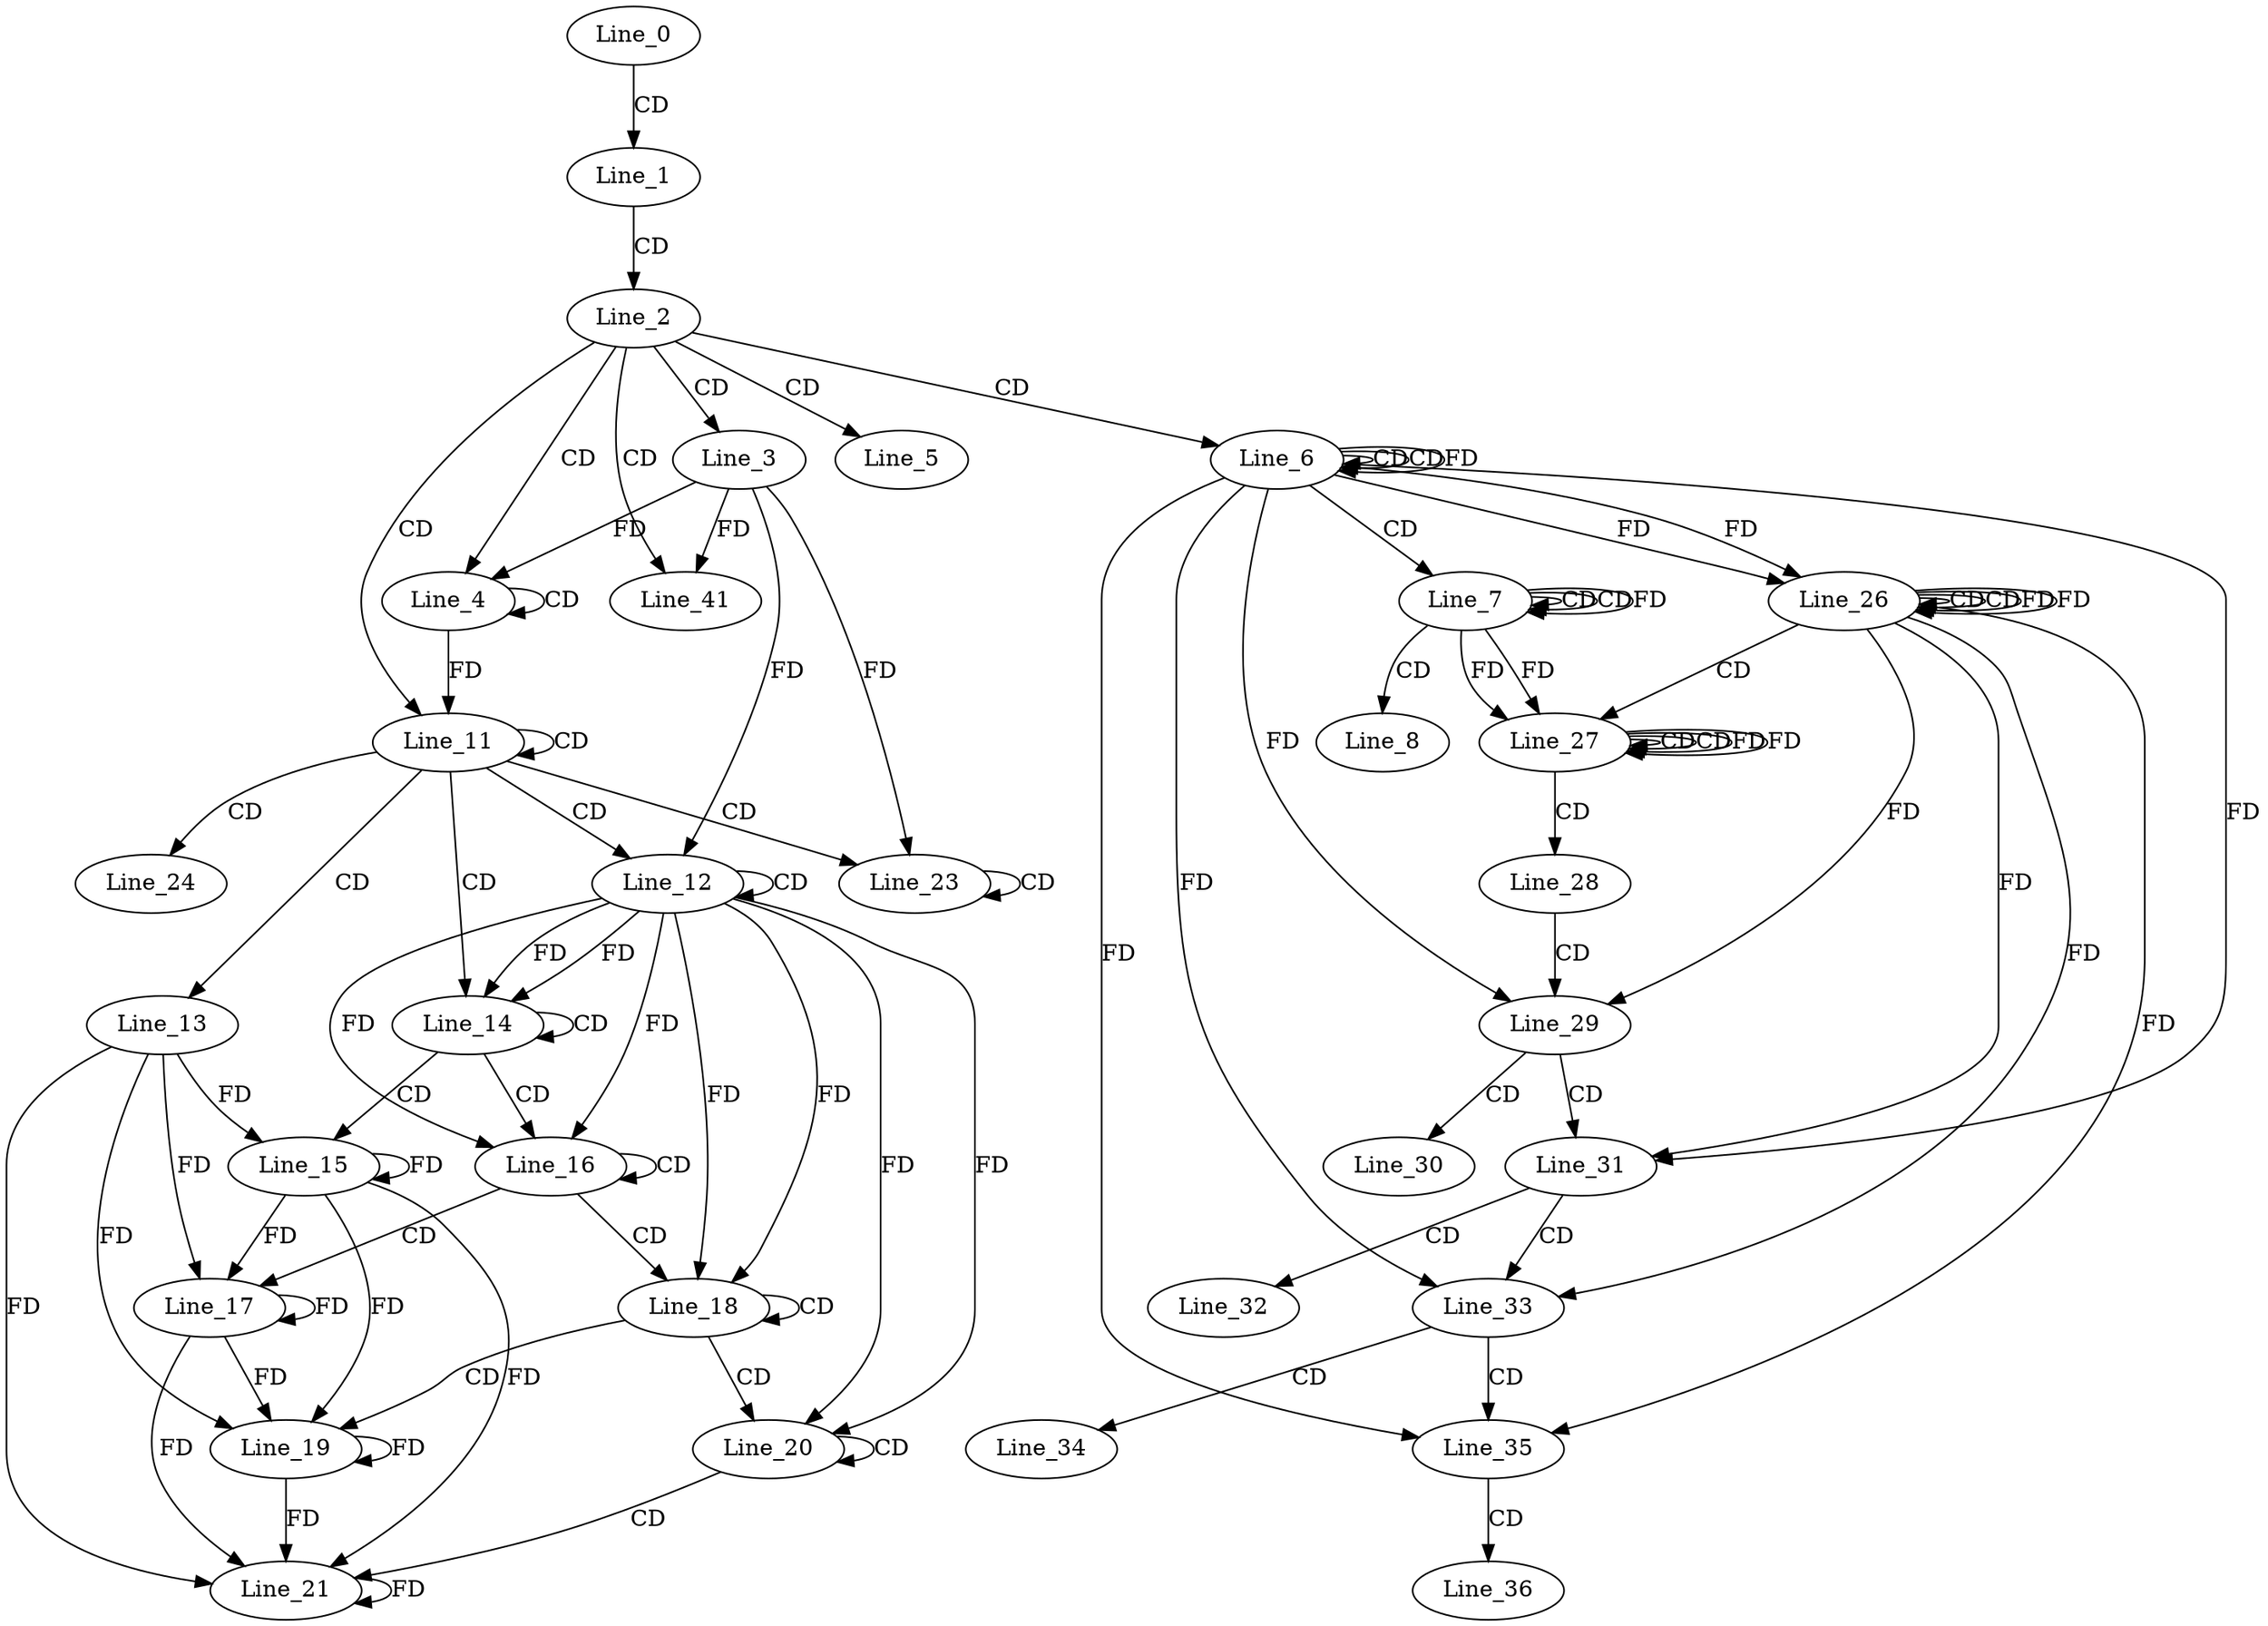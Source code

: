 digraph G {
  Line_0;
  Line_1;
  Line_2;
  Line_3;
  Line_4;
  Line_4;
  Line_5;
  Line_6;
  Line_6;
  Line_6;
  Line_7;
  Line_7;
  Line_7;
  Line_8;
  Line_11;
  Line_11;
  Line_12;
  Line_12;
  Line_13;
  Line_14;
  Line_14;
  Line_15;
  Line_16;
  Line_16;
  Line_17;
  Line_18;
  Line_18;
  Line_19;
  Line_20;
  Line_20;
  Line_21;
  Line_23;
  Line_23;
  Line_24;
  Line_26;
  Line_26;
  Line_26;
  Line_27;
  Line_27;
  Line_27;
  Line_28;
  Line_29;
  Line_30;
  Line_31;
  Line_32;
  Line_33;
  Line_34;
  Line_35;
  Line_36;
  Line_41;
  Line_0 -> Line_1 [ label="CD" ];
  Line_1 -> Line_2 [ label="CD" ];
  Line_2 -> Line_3 [ label="CD" ];
  Line_2 -> Line_4 [ label="CD" ];
  Line_4 -> Line_4 [ label="CD" ];
  Line_3 -> Line_4 [ label="FD" ];
  Line_2 -> Line_5 [ label="CD" ];
  Line_2 -> Line_6 [ label="CD" ];
  Line_6 -> Line_6 [ label="CD" ];
  Line_6 -> Line_6 [ label="CD" ];
  Line_6 -> Line_6 [ label="FD" ];
  Line_6 -> Line_7 [ label="CD" ];
  Line_7 -> Line_7 [ label="CD" ];
  Line_7 -> Line_7 [ label="CD" ];
  Line_7 -> Line_7 [ label="FD" ];
  Line_7 -> Line_8 [ label="CD" ];
  Line_2 -> Line_11 [ label="CD" ];
  Line_11 -> Line_11 [ label="CD" ];
  Line_4 -> Line_11 [ label="FD" ];
  Line_11 -> Line_12 [ label="CD" ];
  Line_12 -> Line_12 [ label="CD" ];
  Line_3 -> Line_12 [ label="FD" ];
  Line_11 -> Line_13 [ label="CD" ];
  Line_11 -> Line_14 [ label="CD" ];
  Line_12 -> Line_14 [ label="FD" ];
  Line_14 -> Line_14 [ label="CD" ];
  Line_12 -> Line_14 [ label="FD" ];
  Line_14 -> Line_15 [ label="CD" ];
  Line_13 -> Line_15 [ label="FD" ];
  Line_15 -> Line_15 [ label="FD" ];
  Line_14 -> Line_16 [ label="CD" ];
  Line_12 -> Line_16 [ label="FD" ];
  Line_16 -> Line_16 [ label="CD" ];
  Line_12 -> Line_16 [ label="FD" ];
  Line_16 -> Line_17 [ label="CD" ];
  Line_13 -> Line_17 [ label="FD" ];
  Line_15 -> Line_17 [ label="FD" ];
  Line_17 -> Line_17 [ label="FD" ];
  Line_16 -> Line_18 [ label="CD" ];
  Line_12 -> Line_18 [ label="FD" ];
  Line_18 -> Line_18 [ label="CD" ];
  Line_12 -> Line_18 [ label="FD" ];
  Line_18 -> Line_19 [ label="CD" ];
  Line_13 -> Line_19 [ label="FD" ];
  Line_15 -> Line_19 [ label="FD" ];
  Line_17 -> Line_19 [ label="FD" ];
  Line_19 -> Line_19 [ label="FD" ];
  Line_18 -> Line_20 [ label="CD" ];
  Line_12 -> Line_20 [ label="FD" ];
  Line_20 -> Line_20 [ label="CD" ];
  Line_12 -> Line_20 [ label="FD" ];
  Line_20 -> Line_21 [ label="CD" ];
  Line_13 -> Line_21 [ label="FD" ];
  Line_15 -> Line_21 [ label="FD" ];
  Line_17 -> Line_21 [ label="FD" ];
  Line_19 -> Line_21 [ label="FD" ];
  Line_21 -> Line_21 [ label="FD" ];
  Line_11 -> Line_23 [ label="CD" ];
  Line_23 -> Line_23 [ label="CD" ];
  Line_3 -> Line_23 [ label="FD" ];
  Line_11 -> Line_24 [ label="CD" ];
  Line_26 -> Line_26 [ label="CD" ];
  Line_6 -> Line_26 [ label="FD" ];
  Line_26 -> Line_26 [ label="CD" ];
  Line_26 -> Line_26 [ label="FD" ];
  Line_6 -> Line_26 [ label="FD" ];
  Line_26 -> Line_27 [ label="CD" ];
  Line_27 -> Line_27 [ label="CD" ];
  Line_7 -> Line_27 [ label="FD" ];
  Line_27 -> Line_27 [ label="CD" ];
  Line_27 -> Line_27 [ label="FD" ];
  Line_7 -> Line_27 [ label="FD" ];
  Line_27 -> Line_28 [ label="CD" ];
  Line_28 -> Line_29 [ label="CD" ];
  Line_26 -> Line_29 [ label="FD" ];
  Line_6 -> Line_29 [ label="FD" ];
  Line_29 -> Line_30 [ label="CD" ];
  Line_29 -> Line_31 [ label="CD" ];
  Line_26 -> Line_31 [ label="FD" ];
  Line_6 -> Line_31 [ label="FD" ];
  Line_31 -> Line_32 [ label="CD" ];
  Line_31 -> Line_33 [ label="CD" ];
  Line_26 -> Line_33 [ label="FD" ];
  Line_6 -> Line_33 [ label="FD" ];
  Line_33 -> Line_34 [ label="CD" ];
  Line_33 -> Line_35 [ label="CD" ];
  Line_26 -> Line_35 [ label="FD" ];
  Line_6 -> Line_35 [ label="FD" ];
  Line_35 -> Line_36 [ label="CD" ];
  Line_2 -> Line_41 [ label="CD" ];
  Line_3 -> Line_41 [ label="FD" ];
  Line_26 -> Line_26 [ label="FD" ];
  Line_27 -> Line_27 [ label="FD" ];
}
